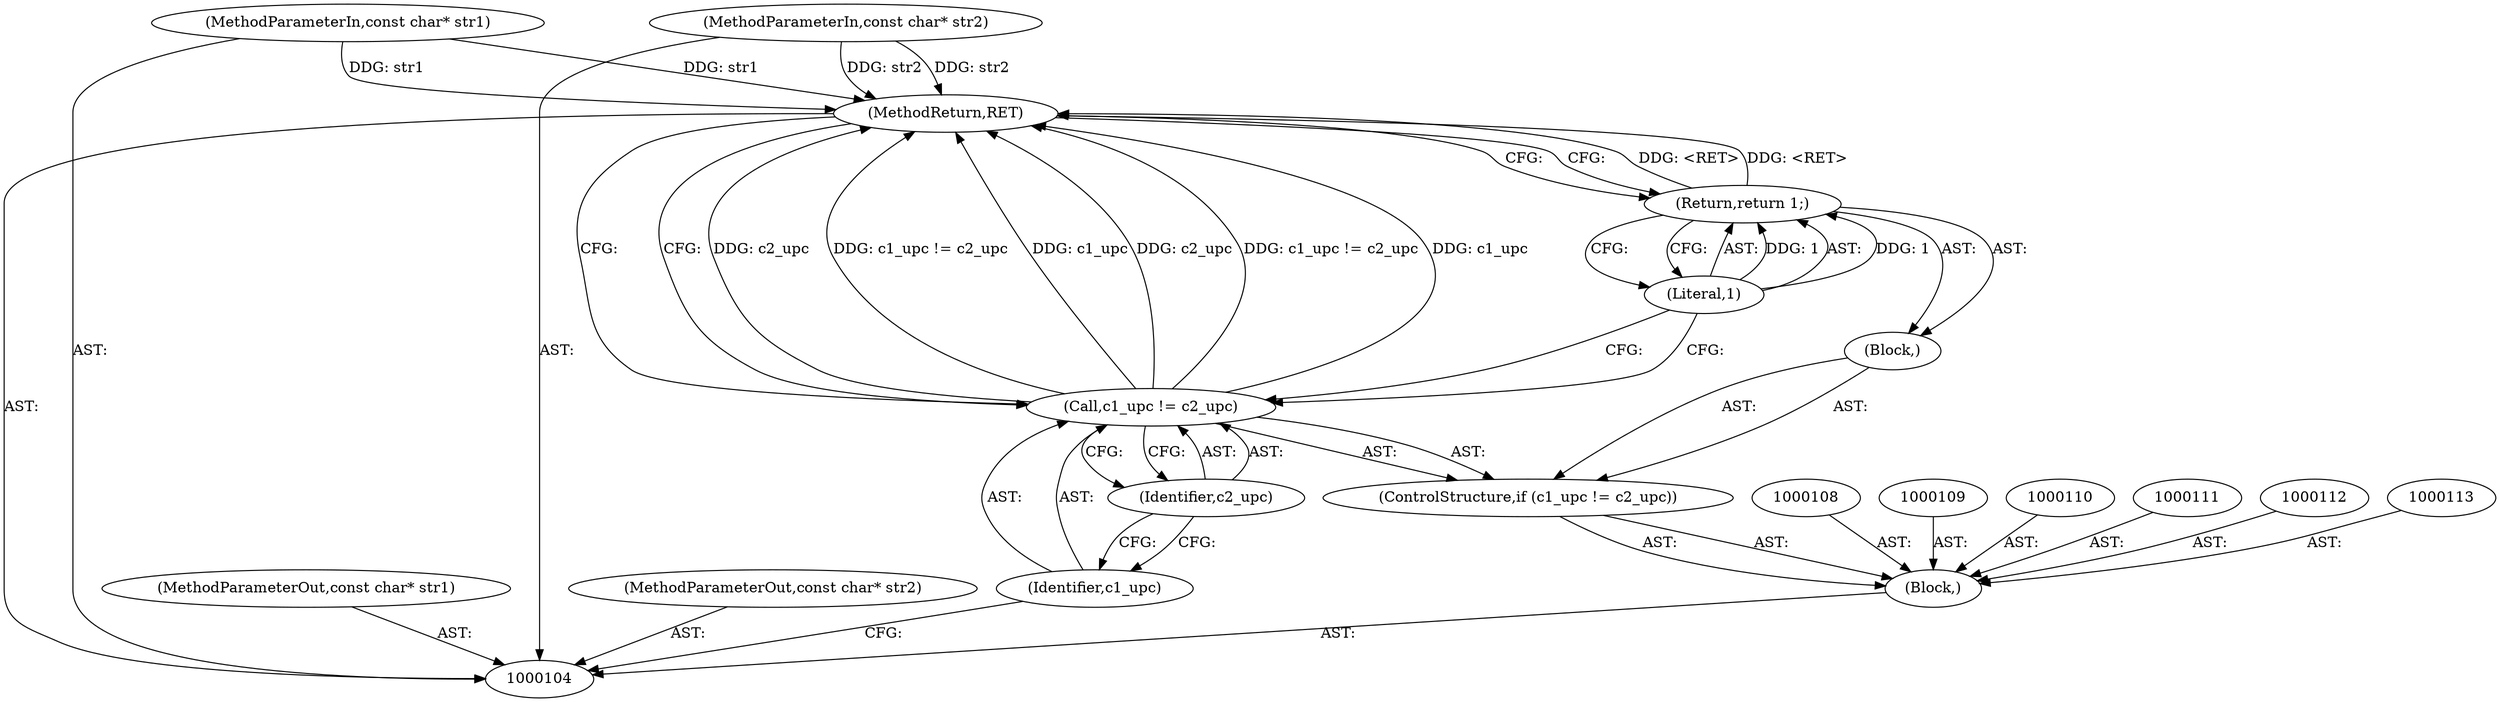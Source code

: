 digraph "1_savannah_9fb46e120655ac481b2af8f865d5ae56c39b831a" {
"1000121" [label="(MethodReturn,RET)"];
"1000105" [label="(MethodParameterIn,const char* str1)"];
"1000137" [label="(MethodParameterOut,const char* str1)"];
"1000106" [label="(MethodParameterIn,const char* str2)"];
"1000138" [label="(MethodParameterOut,const char* str2)"];
"1000115" [label="(Call,c1_upc != c2_upc)"];
"1000116" [label="(Identifier,c1_upc)"];
"1000117" [label="(Identifier,c2_upc)"];
"1000118" [label="(Block,)"];
"1000114" [label="(ControlStructure,if (c1_upc != c2_upc))"];
"1000119" [label="(Return,return 1;)"];
"1000120" [label="(Literal,1)"];
"1000107" [label="(Block,)"];
"1000121" -> "1000104"  [label="AST: "];
"1000121" -> "1000119"  [label="CFG: "];
"1000121" -> "1000115"  [label="CFG: "];
"1000119" -> "1000121"  [label="DDG: <RET>"];
"1000115" -> "1000121"  [label="DDG: c2_upc"];
"1000115" -> "1000121"  [label="DDG: c1_upc != c2_upc"];
"1000115" -> "1000121"  [label="DDG: c1_upc"];
"1000105" -> "1000121"  [label="DDG: str1"];
"1000106" -> "1000121"  [label="DDG: str2"];
"1000105" -> "1000104"  [label="AST: "];
"1000105" -> "1000121"  [label="DDG: str1"];
"1000137" -> "1000104"  [label="AST: "];
"1000106" -> "1000104"  [label="AST: "];
"1000106" -> "1000121"  [label="DDG: str2"];
"1000138" -> "1000104"  [label="AST: "];
"1000115" -> "1000114"  [label="AST: "];
"1000115" -> "1000117"  [label="CFG: "];
"1000116" -> "1000115"  [label="AST: "];
"1000117" -> "1000115"  [label="AST: "];
"1000120" -> "1000115"  [label="CFG: "];
"1000121" -> "1000115"  [label="CFG: "];
"1000115" -> "1000121"  [label="DDG: c2_upc"];
"1000115" -> "1000121"  [label="DDG: c1_upc != c2_upc"];
"1000115" -> "1000121"  [label="DDG: c1_upc"];
"1000116" -> "1000115"  [label="AST: "];
"1000116" -> "1000104"  [label="CFG: "];
"1000117" -> "1000116"  [label="CFG: "];
"1000117" -> "1000115"  [label="AST: "];
"1000117" -> "1000116"  [label="CFG: "];
"1000115" -> "1000117"  [label="CFG: "];
"1000118" -> "1000114"  [label="AST: "];
"1000119" -> "1000118"  [label="AST: "];
"1000114" -> "1000107"  [label="AST: "];
"1000115" -> "1000114"  [label="AST: "];
"1000118" -> "1000114"  [label="AST: "];
"1000119" -> "1000118"  [label="AST: "];
"1000119" -> "1000120"  [label="CFG: "];
"1000120" -> "1000119"  [label="AST: "];
"1000121" -> "1000119"  [label="CFG: "];
"1000119" -> "1000121"  [label="DDG: <RET>"];
"1000120" -> "1000119"  [label="DDG: 1"];
"1000120" -> "1000119"  [label="AST: "];
"1000120" -> "1000115"  [label="CFG: "];
"1000119" -> "1000120"  [label="CFG: "];
"1000120" -> "1000119"  [label="DDG: 1"];
"1000107" -> "1000104"  [label="AST: "];
"1000108" -> "1000107"  [label="AST: "];
"1000109" -> "1000107"  [label="AST: "];
"1000110" -> "1000107"  [label="AST: "];
"1000111" -> "1000107"  [label="AST: "];
"1000112" -> "1000107"  [label="AST: "];
"1000113" -> "1000107"  [label="AST: "];
"1000114" -> "1000107"  [label="AST: "];
}
